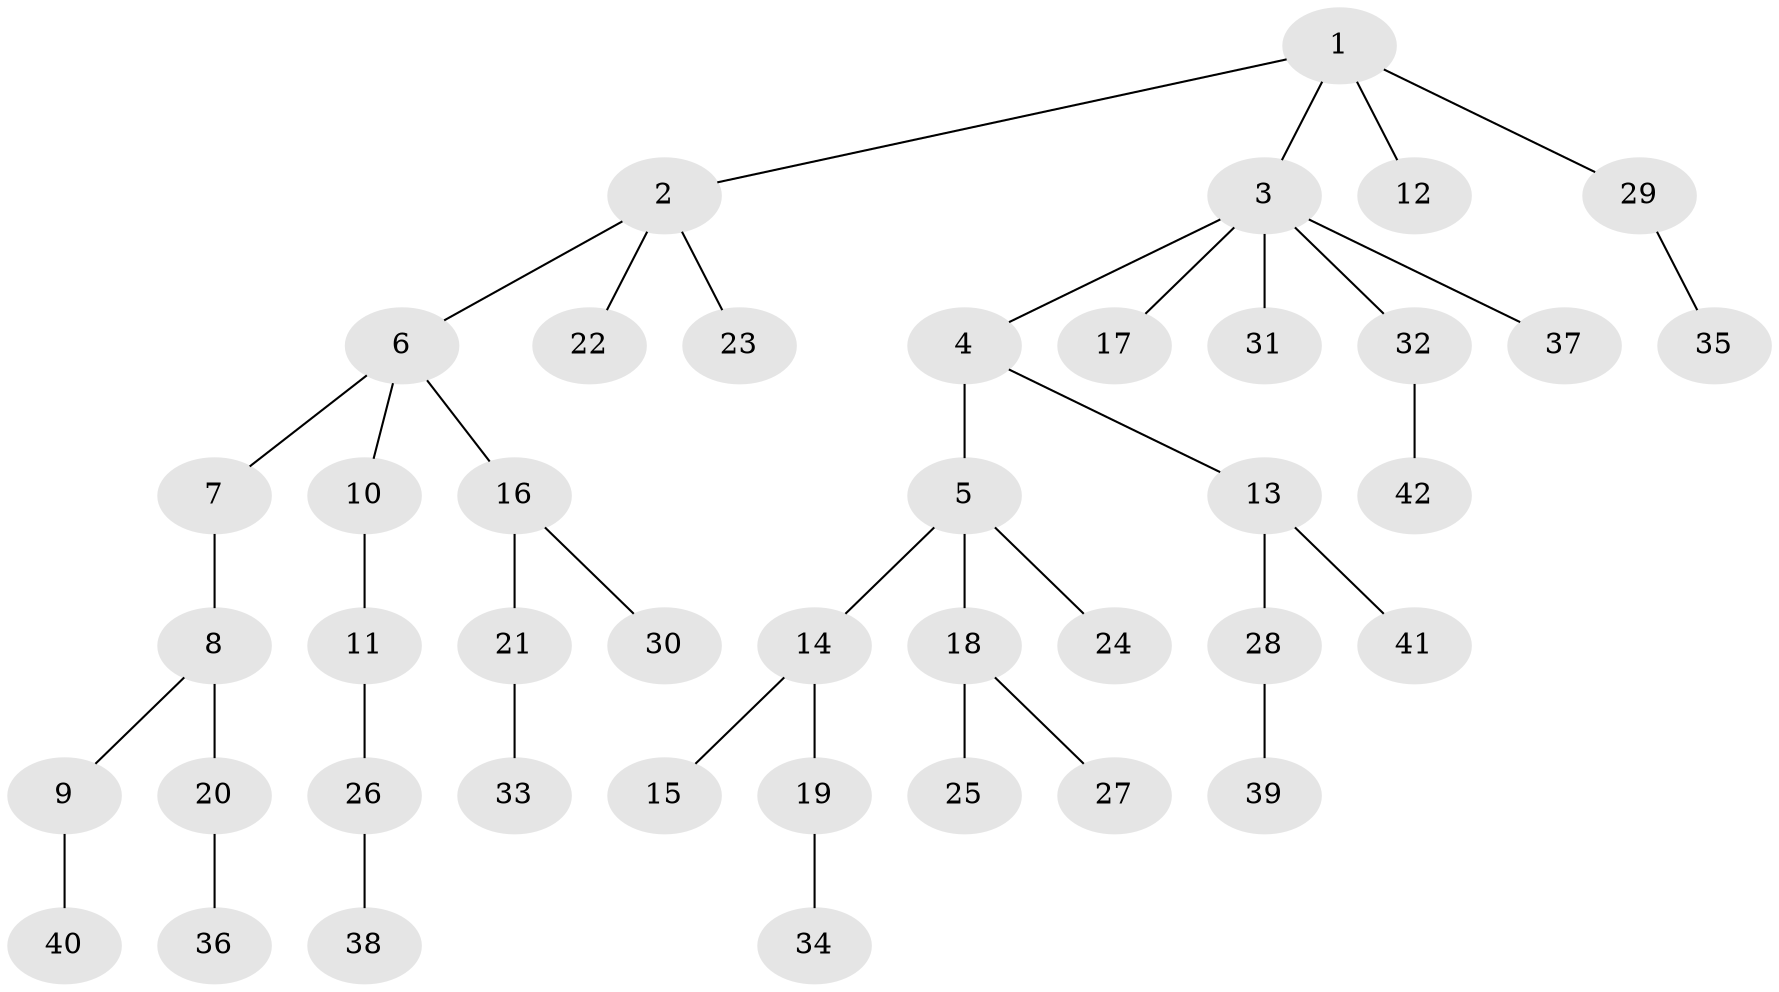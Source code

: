 // original degree distribution, {5: 0.047619047619047616, 7: 0.011904761904761904, 6: 0.011904761904761904, 3: 0.11904761904761904, 4: 0.05952380952380952, 2: 0.23809523809523808, 1: 0.5119047619047619}
// Generated by graph-tools (version 1.1) at 2025/36/03/09/25 02:36:53]
// undirected, 42 vertices, 41 edges
graph export_dot {
graph [start="1"]
  node [color=gray90,style=filled];
  1;
  2;
  3;
  4;
  5;
  6;
  7;
  8;
  9;
  10;
  11;
  12;
  13;
  14;
  15;
  16;
  17;
  18;
  19;
  20;
  21;
  22;
  23;
  24;
  25;
  26;
  27;
  28;
  29;
  30;
  31;
  32;
  33;
  34;
  35;
  36;
  37;
  38;
  39;
  40;
  41;
  42;
  1 -- 2 [weight=1.0];
  1 -- 3 [weight=1.0];
  1 -- 12 [weight=1.0];
  1 -- 29 [weight=1.0];
  2 -- 6 [weight=1.0];
  2 -- 22 [weight=1.0];
  2 -- 23 [weight=1.0];
  3 -- 4 [weight=1.0];
  3 -- 17 [weight=1.0];
  3 -- 31 [weight=1.0];
  3 -- 32 [weight=1.0];
  3 -- 37 [weight=1.0];
  4 -- 5 [weight=1.0];
  4 -- 13 [weight=1.0];
  5 -- 14 [weight=1.0];
  5 -- 18 [weight=1.0];
  5 -- 24 [weight=1.0];
  6 -- 7 [weight=1.0];
  6 -- 10 [weight=1.0];
  6 -- 16 [weight=1.0];
  7 -- 8 [weight=1.0];
  8 -- 9 [weight=1.0];
  8 -- 20 [weight=1.0];
  9 -- 40 [weight=1.0];
  10 -- 11 [weight=1.0];
  11 -- 26 [weight=1.0];
  13 -- 28 [weight=1.0];
  13 -- 41 [weight=1.0];
  14 -- 15 [weight=1.0];
  14 -- 19 [weight=1.0];
  16 -- 21 [weight=1.0];
  16 -- 30 [weight=1.0];
  18 -- 25 [weight=1.0];
  18 -- 27 [weight=1.0];
  19 -- 34 [weight=1.0];
  20 -- 36 [weight=1.0];
  21 -- 33 [weight=1.0];
  26 -- 38 [weight=1.0];
  28 -- 39 [weight=1.0];
  29 -- 35 [weight=1.0];
  32 -- 42 [weight=2.0];
}
